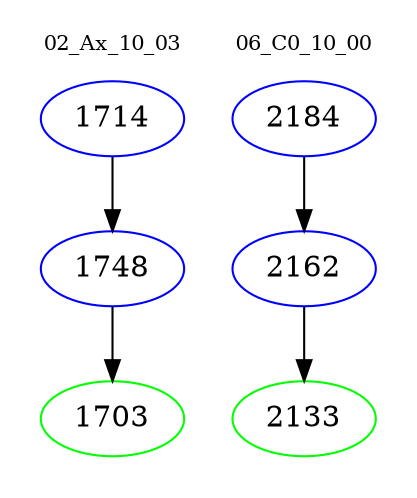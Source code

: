 digraph{
subgraph cluster_0 {
color = white
label = "02_Ax_10_03";
fontsize=10;
T0_1714 [label="1714", color="blue"]
T0_1714 -> T0_1748 [color="black"]
T0_1748 [label="1748", color="blue"]
T0_1748 -> T0_1703 [color="black"]
T0_1703 [label="1703", color="green"]
}
subgraph cluster_1 {
color = white
label = "06_C0_10_00";
fontsize=10;
T1_2184 [label="2184", color="blue"]
T1_2184 -> T1_2162 [color="black"]
T1_2162 [label="2162", color="blue"]
T1_2162 -> T1_2133 [color="black"]
T1_2133 [label="2133", color="green"]
}
}
